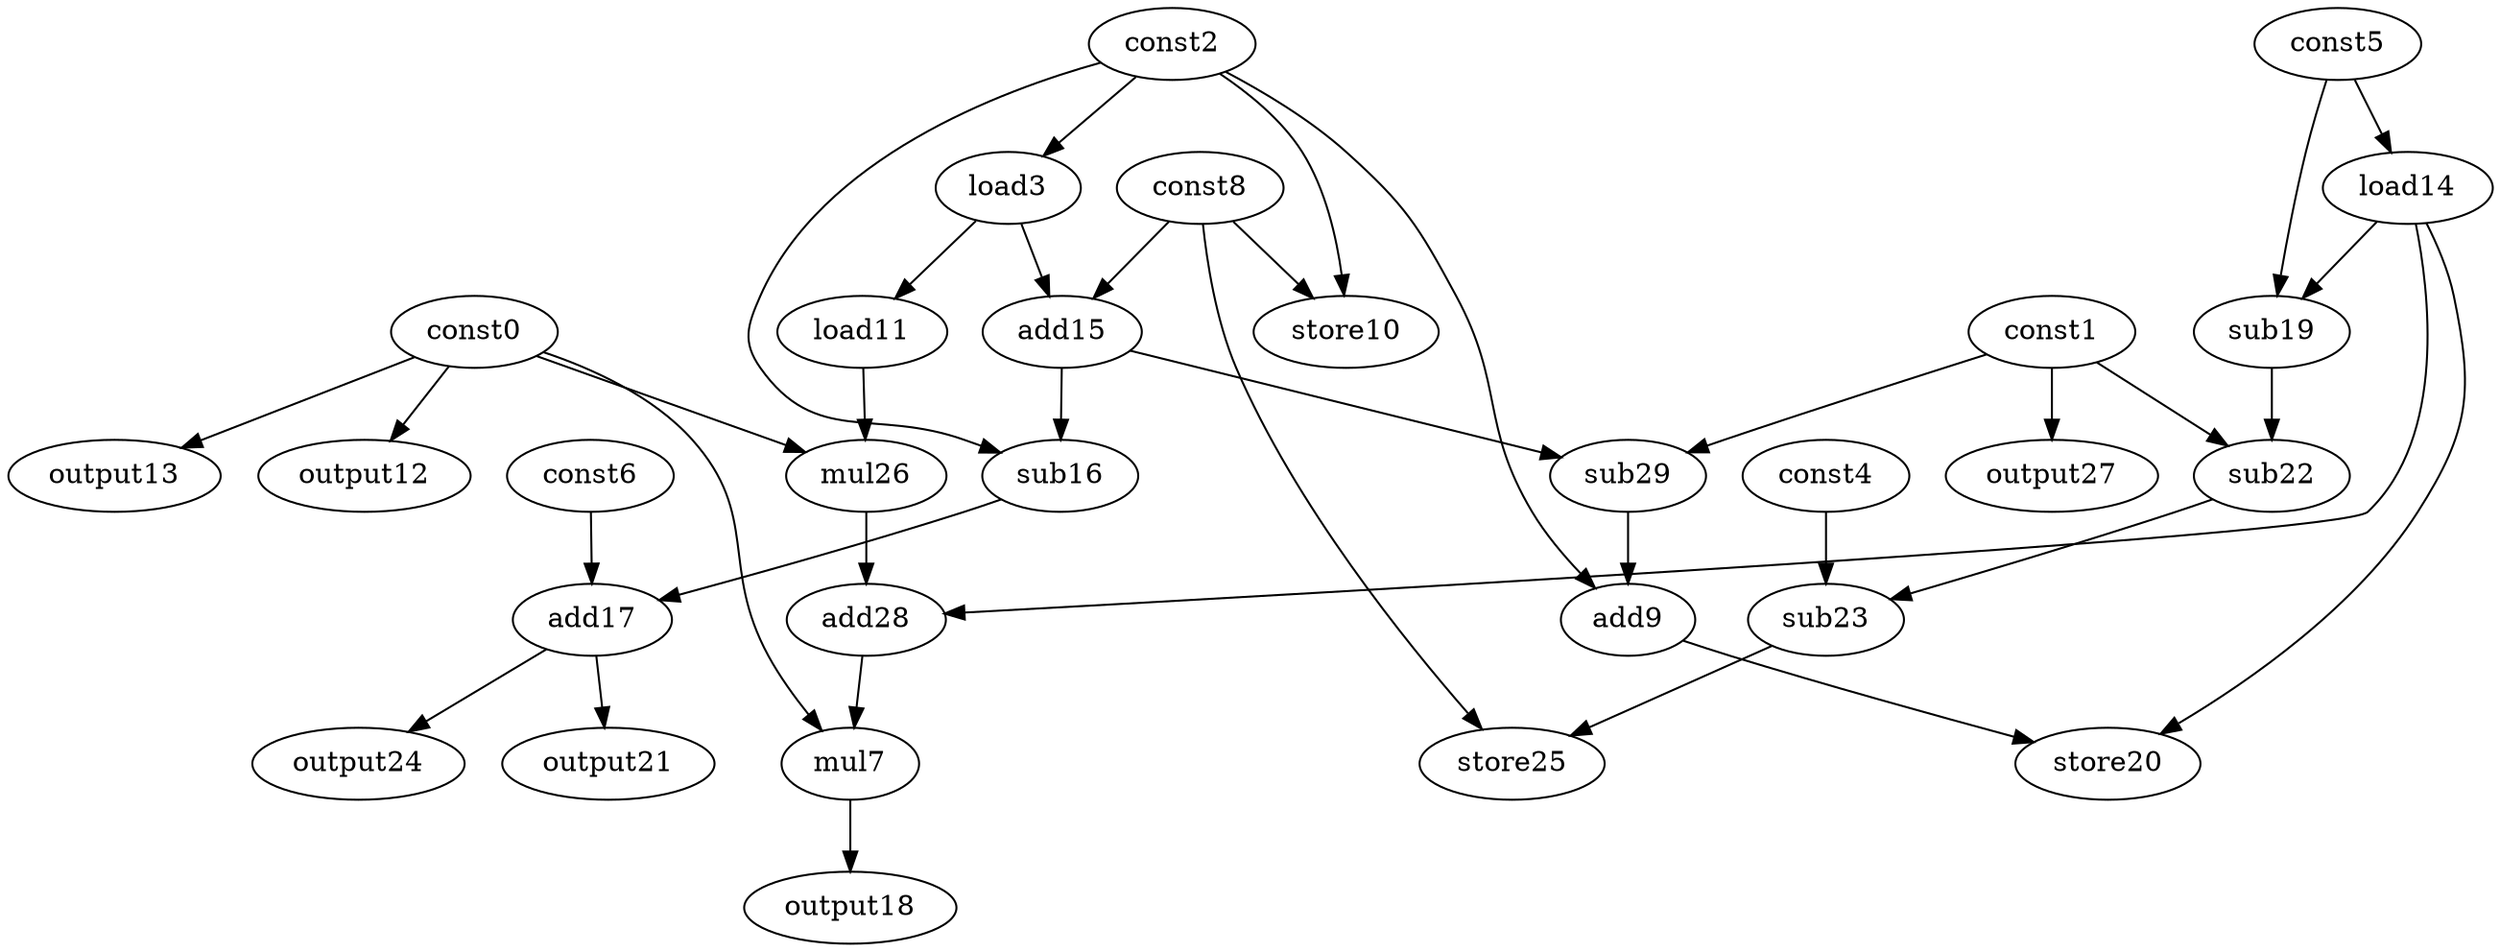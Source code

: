 digraph G { 
const0[opcode=const]; 
const1[opcode=const]; 
const2[opcode=const]; 
load3[opcode=load]; 
const4[opcode=const]; 
const5[opcode=const]; 
const6[opcode=const]; 
mul7[opcode=mul]; 
const8[opcode=const]; 
add9[opcode=add]; 
store10[opcode=store]; 
load11[opcode=load]; 
output12[opcode=output]; 
output13[opcode=output]; 
load14[opcode=load]; 
add15[opcode=add]; 
sub16[opcode=sub]; 
add17[opcode=add]; 
output18[opcode=output]; 
sub19[opcode=sub]; 
store20[opcode=store]; 
output21[opcode=output]; 
sub22[opcode=sub]; 
sub23[opcode=sub]; 
output24[opcode=output]; 
store25[opcode=store]; 
mul26[opcode=mul]; 
output27[opcode=output]; 
add28[opcode=add]; 
sub29[opcode=sub]; 
const2->load3[operand=0];
const8->store10[operand=0];
const2->store10[operand=1];
const0->output12[operand=0];
const0->output13[operand=0];
const5->load14[operand=0];
const1->output27[operand=0];
load3->load11[operand=0];
const8->add15[operand=0];
load3->add15[operand=1];
const5->sub19[operand=0];
load14->sub19[operand=1];
const2->sub16[operand=0];
add15->sub16[operand=1];
const1->sub22[operand=0];
sub19->sub22[operand=1];
const0->mul26[operand=0];
load11->mul26[operand=1];
const1->sub29[operand=0];
add15->sub29[operand=1];
const2->add9[operand=0];
sub29->add9[operand=1];
sub16->add17[operand=0];
const6->add17[operand=1];
const4->sub23[operand=0];
sub22->sub23[operand=1];
mul26->add28[operand=0];
load14->add28[operand=1];
const0->mul7[operand=0];
add28->mul7[operand=1];
add9->store20[operand=0];
load14->store20[operand=1];
add17->output21[operand=0];
add17->output24[operand=0];
const8->store25[operand=0];
sub23->store25[operand=1];
mul7->output18[operand=0];
}
